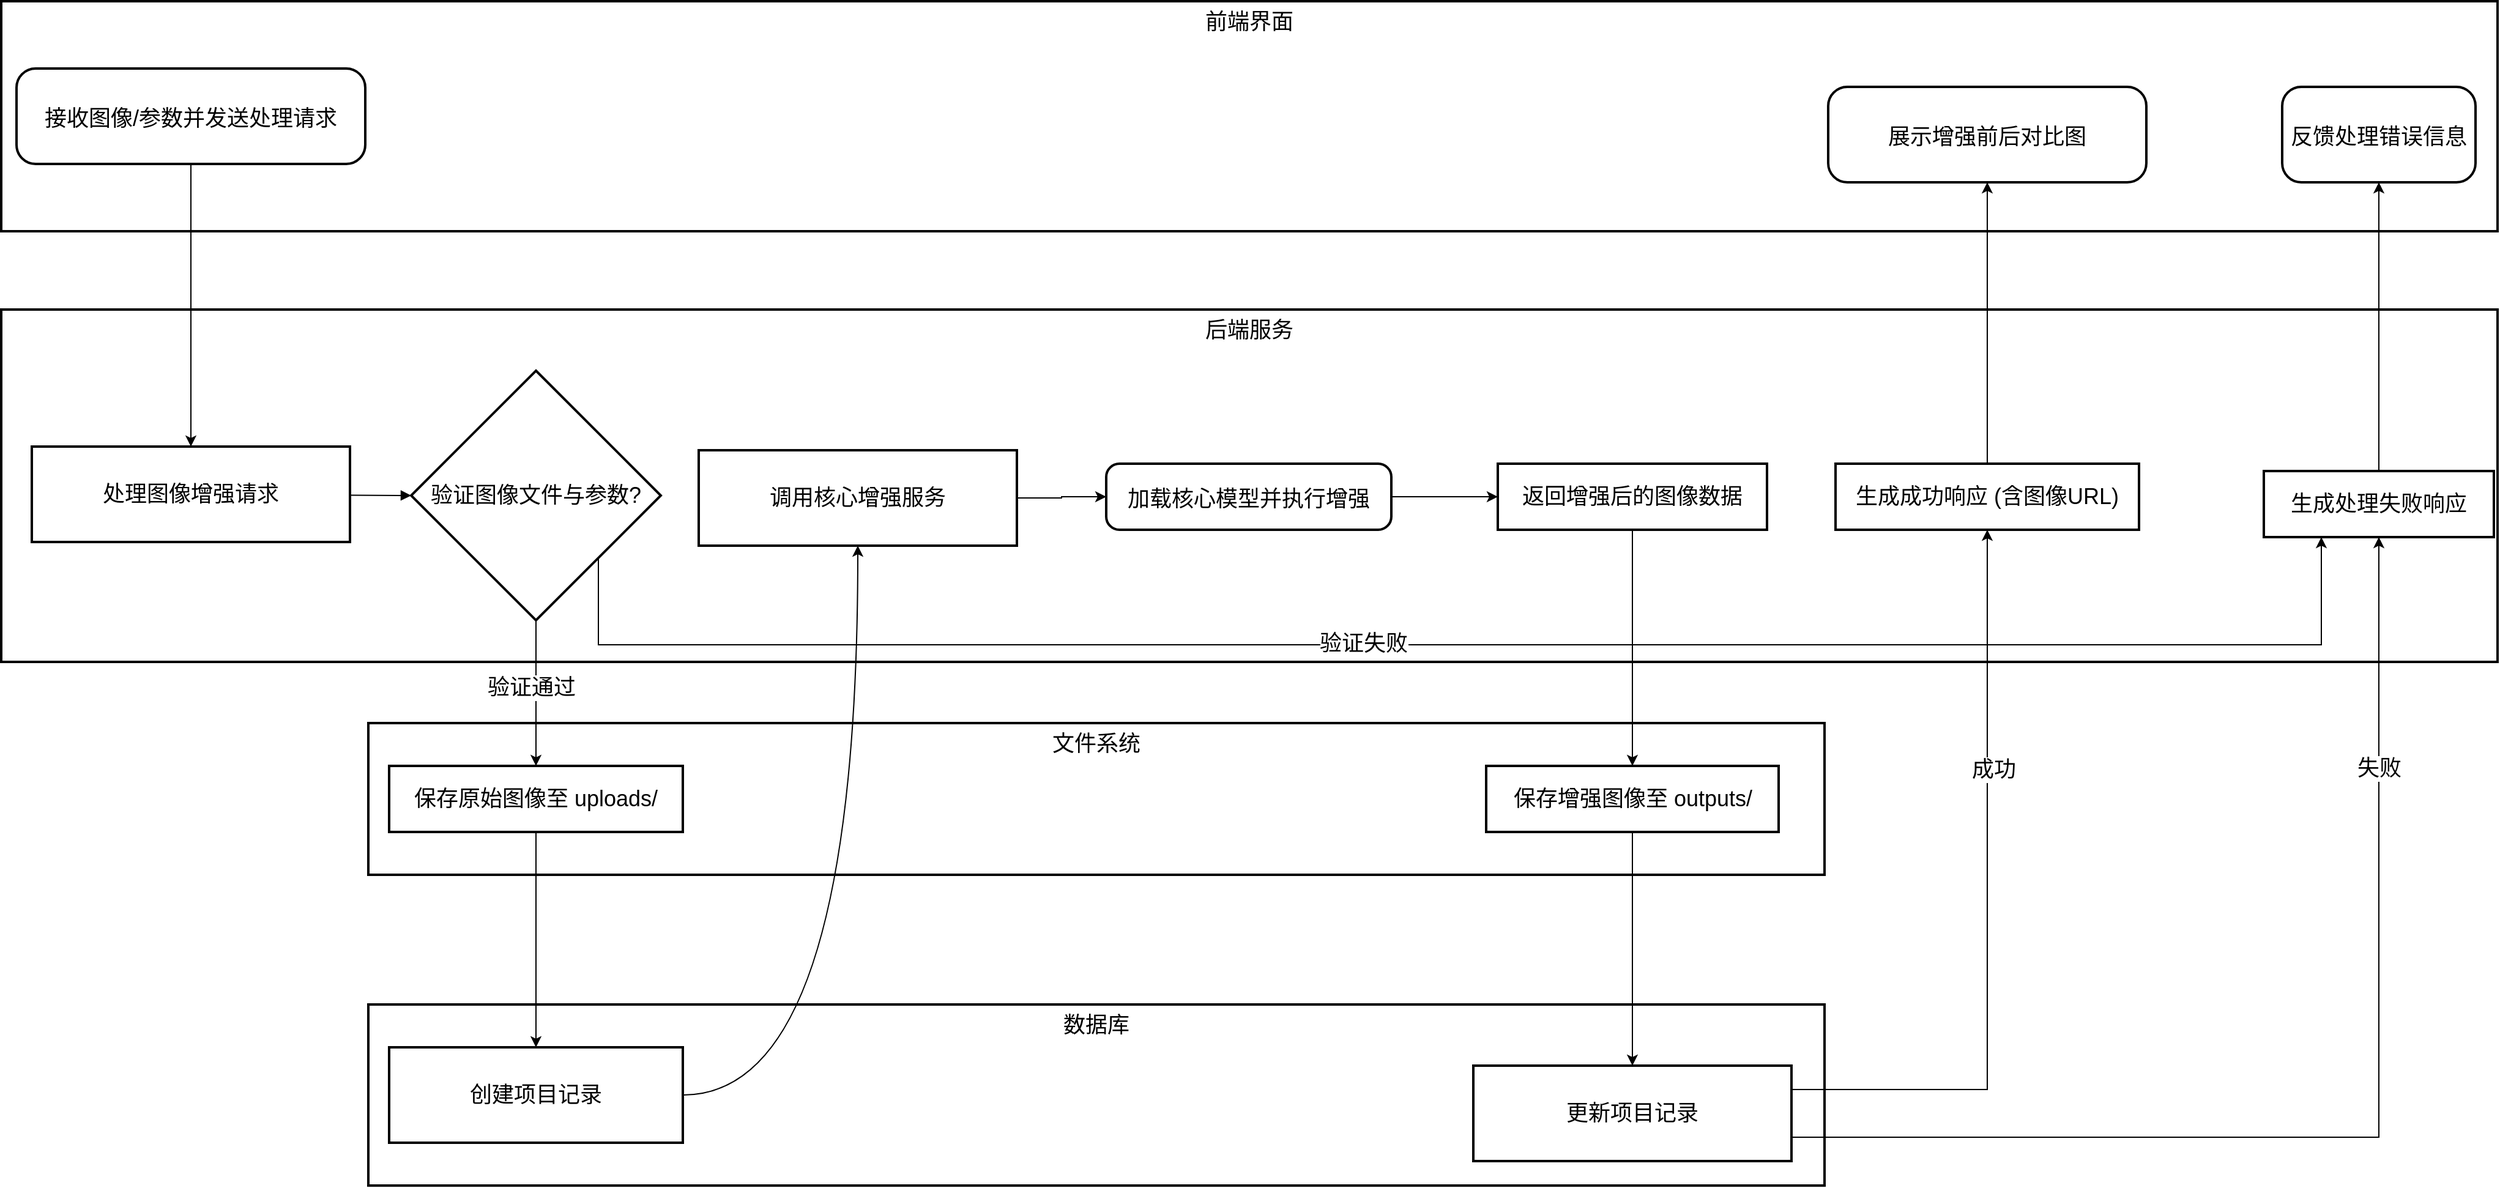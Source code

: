<mxfile version="26.2.15">
  <diagram name="第 1 页" id="3EJtbv37iB2adPKTSykg">
    <mxGraphModel dx="1487" dy="2449" grid="1" gridSize="10" guides="1" tooltips="1" connect="1" arrows="1" fold="1" page="1" pageScale="1" pageWidth="827" pageHeight="1169" math="0" shadow="0">
      <root>
        <mxCell id="0" />
        <mxCell id="1" parent="0" />
        <mxCell id="a7DJOjHJFXQFd17sZ_x1-36" value="数据库" style="whiteSpace=wrap;strokeWidth=2;verticalAlign=top;fontSize=18;" vertex="1" parent="1">
          <mxGeometry x="1340" y="530" width="1190" height="148" as="geometry" />
        </mxCell>
        <mxCell id="a7DJOjHJFXQFd17sZ_x1-37" value="文件系统" style="whiteSpace=wrap;strokeWidth=2;verticalAlign=top;fontSize=18;" vertex="1" parent="1">
          <mxGeometry x="1340" y="300" width="1190" height="124" as="geometry" />
        </mxCell>
        <mxCell id="a7DJOjHJFXQFd17sZ_x1-38" value="核心增强模块" style="whiteSpace=wrap;strokeWidth=2;fontSize=18;" vertex="1" parent="1">
          <mxGeometry x="1945" y="53" width="594" height="124" as="geometry" />
        </mxCell>
        <mxCell id="a7DJOjHJFXQFd17sZ_x1-39" value="后端服务" style="whiteSpace=wrap;strokeWidth=2;verticalAlign=top;fontSize=18;" vertex="1" parent="1">
          <mxGeometry x="1040" y="-38" width="2040" height="288" as="geometry" />
        </mxCell>
        <mxCell id="a7DJOjHJFXQFd17sZ_x1-40" value="前端界面" style="whiteSpace=wrap;strokeWidth=2;verticalAlign=top;fontSize=18;" vertex="1" parent="1">
          <mxGeometry x="1040" y="-290" width="2040" height="188" as="geometry" />
        </mxCell>
        <mxCell id="a7DJOjHJFXQFd17sZ_x1-71" style="edgeStyle=orthogonalEdgeStyle;rounded=0;orthogonalLoop=1;jettySize=auto;html=1;exitX=0.5;exitY=1;exitDx=0;exitDy=0;entryX=0.5;entryY=0;entryDx=0;entryDy=0;fontSize=18;" edge="1" parent="1" source="a7DJOjHJFXQFd17sZ_x1-41" target="a7DJOjHJFXQFd17sZ_x1-44">
          <mxGeometry relative="1" as="geometry" />
        </mxCell>
        <mxCell id="a7DJOjHJFXQFd17sZ_x1-41" value="接收图像/参数并发送处理请求" style="rounded=1;arcSize=20;strokeWidth=2;fontSize=18;" vertex="1" parent="1">
          <mxGeometry x="1052.5" y="-235" width="285" height="78" as="geometry" />
        </mxCell>
        <mxCell id="a7DJOjHJFXQFd17sZ_x1-42" value="展示增强前后对比图" style="rounded=1;arcSize=20;strokeWidth=2;fontSize=18;" vertex="1" parent="1">
          <mxGeometry x="2533" y="-220" width="260" height="78" as="geometry" />
        </mxCell>
        <mxCell id="a7DJOjHJFXQFd17sZ_x1-43" value="反馈处理错误信息" style="rounded=1;arcSize=20;strokeWidth=2;fontSize=18;" vertex="1" parent="1">
          <mxGeometry x="2904" y="-220" width="158" height="78" as="geometry" />
        </mxCell>
        <mxCell id="a7DJOjHJFXQFd17sZ_x1-44" value="处理图像增强请求" style="whiteSpace=wrap;strokeWidth=2;fontSize=18;" vertex="1" parent="1">
          <mxGeometry x="1065" y="74" width="260" height="78" as="geometry" />
        </mxCell>
        <mxCell id="a7DJOjHJFXQFd17sZ_x1-107" style="edgeStyle=orthogonalEdgeStyle;rounded=0;orthogonalLoop=1;jettySize=auto;html=1;exitX=0.5;exitY=1;exitDx=0;exitDy=0;fontSize=18;" edge="1" parent="1" source="a7DJOjHJFXQFd17sZ_x1-45" target="a7DJOjHJFXQFd17sZ_x1-52">
          <mxGeometry relative="1" as="geometry" />
        </mxCell>
        <mxCell id="a7DJOjHJFXQFd17sZ_x1-120" value="验证通过" style="edgeLabel;html=1;align=center;verticalAlign=middle;resizable=0;points=[];fontSize=18;" vertex="1" connectable="0" parent="a7DJOjHJFXQFd17sZ_x1-107">
          <mxGeometry x="-0.076" y="-4" relative="1" as="geometry">
            <mxPoint as="offset" />
          </mxGeometry>
        </mxCell>
        <mxCell id="a7DJOjHJFXQFd17sZ_x1-128" style="edgeStyle=orthogonalEdgeStyle;rounded=0;orthogonalLoop=1;jettySize=auto;html=1;exitX=1;exitY=1;exitDx=0;exitDy=0;entryX=0.25;entryY=1;entryDx=0;entryDy=0;fontSize=18;" edge="1" parent="1" source="a7DJOjHJFXQFd17sZ_x1-45" target="a7DJOjHJFXQFd17sZ_x1-49">
          <mxGeometry relative="1" as="geometry">
            <Array as="points">
              <mxPoint x="1528" y="236" />
              <mxPoint x="2936" y="236" />
            </Array>
          </mxGeometry>
        </mxCell>
        <mxCell id="a7DJOjHJFXQFd17sZ_x1-129" value="验证失败" style="edgeLabel;html=1;align=center;verticalAlign=middle;resizable=0;points=[];fontSize=18;" vertex="1" connectable="0" parent="a7DJOjHJFXQFd17sZ_x1-128">
          <mxGeometry x="-0.112" y="1" relative="1" as="geometry">
            <mxPoint as="offset" />
          </mxGeometry>
        </mxCell>
        <mxCell id="a7DJOjHJFXQFd17sZ_x1-45" value="验证图像文件与参数?" style="rhombus;strokeWidth=2;whiteSpace=wrap;fontSize=18;" vertex="1" parent="1">
          <mxGeometry x="1375" y="12" width="204" height="204" as="geometry" />
        </mxCell>
        <mxCell id="a7DJOjHJFXQFd17sZ_x1-113" style="edgeStyle=orthogonalEdgeStyle;rounded=0;orthogonalLoop=1;jettySize=auto;html=1;exitX=1;exitY=0.5;exitDx=0;exitDy=0;entryX=0;entryY=0.5;entryDx=0;entryDy=0;fontSize=18;" edge="1" parent="1" source="a7DJOjHJFXQFd17sZ_x1-46" target="a7DJOjHJFXQFd17sZ_x1-50">
          <mxGeometry relative="1" as="geometry" />
        </mxCell>
        <mxCell id="a7DJOjHJFXQFd17sZ_x1-46" value="调用核心增强服务" style="whiteSpace=wrap;strokeWidth=2;fontSize=18;" vertex="1" parent="1">
          <mxGeometry x="1610" y="77" width="260" height="78" as="geometry" />
        </mxCell>
        <mxCell id="a7DJOjHJFXQFd17sZ_x1-118" style="edgeStyle=orthogonalEdgeStyle;rounded=0;orthogonalLoop=1;jettySize=auto;html=1;exitX=0.5;exitY=0;exitDx=0;exitDy=0;entryX=0.5;entryY=1;entryDx=0;entryDy=0;fontSize=18;" edge="1" parent="1" source="a7DJOjHJFXQFd17sZ_x1-48" target="a7DJOjHJFXQFd17sZ_x1-42">
          <mxGeometry relative="1" as="geometry" />
        </mxCell>
        <mxCell id="a7DJOjHJFXQFd17sZ_x1-48" value="生成成功响应 (含图像URL)" style="whiteSpace=wrap;strokeWidth=2;fontSize=18;" vertex="1" parent="1">
          <mxGeometry x="2539" y="88" width="248" height="54" as="geometry" />
        </mxCell>
        <mxCell id="a7DJOjHJFXQFd17sZ_x1-119" style="edgeStyle=orthogonalEdgeStyle;rounded=0;orthogonalLoop=1;jettySize=auto;html=1;exitX=0.5;exitY=0;exitDx=0;exitDy=0;fontSize=18;" edge="1" parent="1" source="a7DJOjHJFXQFd17sZ_x1-49" target="a7DJOjHJFXQFd17sZ_x1-43">
          <mxGeometry relative="1" as="geometry" />
        </mxCell>
        <mxCell id="a7DJOjHJFXQFd17sZ_x1-49" value="生成处理失败响应" style="whiteSpace=wrap;strokeWidth=2;fontSize=18;" vertex="1" parent="1">
          <mxGeometry x="2889" y="94" width="188" height="54" as="geometry" />
        </mxCell>
        <mxCell id="a7DJOjHJFXQFd17sZ_x1-114" style="edgeStyle=orthogonalEdgeStyle;rounded=0;orthogonalLoop=1;jettySize=auto;html=1;exitX=1;exitY=0.5;exitDx=0;exitDy=0;entryX=0;entryY=0.5;entryDx=0;entryDy=0;fontSize=18;" edge="1" parent="1" source="a7DJOjHJFXQFd17sZ_x1-50" target="a7DJOjHJFXQFd17sZ_x1-51">
          <mxGeometry relative="1" as="geometry" />
        </mxCell>
        <mxCell id="a7DJOjHJFXQFd17sZ_x1-50" value="加载核心模型并执行增强" style="rounded=1;arcSize=20;strokeWidth=2;fontSize=18;" vertex="1" parent="1">
          <mxGeometry x="1943" y="88" width="233" height="54" as="geometry" />
        </mxCell>
        <mxCell id="a7DJOjHJFXQFd17sZ_x1-111" style="edgeStyle=orthogonalEdgeStyle;rounded=0;orthogonalLoop=1;jettySize=auto;html=1;exitX=0.5;exitY=1;exitDx=0;exitDy=0;entryX=0.5;entryY=0;entryDx=0;entryDy=0;fontSize=18;" edge="1" parent="1" source="a7DJOjHJFXQFd17sZ_x1-51" target="a7DJOjHJFXQFd17sZ_x1-53">
          <mxGeometry relative="1" as="geometry" />
        </mxCell>
        <mxCell id="a7DJOjHJFXQFd17sZ_x1-51" value="返回增强后的图像数据" style="whiteSpace=wrap;strokeWidth=2;fontSize=18;" vertex="1" parent="1">
          <mxGeometry x="2263" y="88" width="220" height="54" as="geometry" />
        </mxCell>
        <mxCell id="a7DJOjHJFXQFd17sZ_x1-108" style="edgeStyle=orthogonalEdgeStyle;rounded=0;orthogonalLoop=1;jettySize=auto;html=1;exitX=0.5;exitY=1;exitDx=0;exitDy=0;fontSize=18;" edge="1" parent="1" source="a7DJOjHJFXQFd17sZ_x1-52" target="a7DJOjHJFXQFd17sZ_x1-54">
          <mxGeometry relative="1" as="geometry" />
        </mxCell>
        <mxCell id="a7DJOjHJFXQFd17sZ_x1-52" value="保存原始图像至 uploads/" style="whiteSpace=wrap;strokeWidth=2;fontSize=18;" vertex="1" parent="1">
          <mxGeometry x="1357" y="335" width="240" height="54" as="geometry" />
        </mxCell>
        <mxCell id="a7DJOjHJFXQFd17sZ_x1-112" style="edgeStyle=orthogonalEdgeStyle;rounded=0;orthogonalLoop=1;jettySize=auto;html=1;exitX=0.5;exitY=1;exitDx=0;exitDy=0;entryX=0.5;entryY=0;entryDx=0;entryDy=0;fontSize=18;" edge="1" parent="1" source="a7DJOjHJFXQFd17sZ_x1-53" target="a7DJOjHJFXQFd17sZ_x1-55">
          <mxGeometry relative="1" as="geometry" />
        </mxCell>
        <mxCell id="a7DJOjHJFXQFd17sZ_x1-53" value="保存增强图像至 outputs/" style="whiteSpace=wrap;strokeWidth=2;fontSize=18;" vertex="1" parent="1">
          <mxGeometry x="2253.5" y="335" width="239" height="54" as="geometry" />
        </mxCell>
        <mxCell id="a7DJOjHJFXQFd17sZ_x1-117" style="edgeStyle=orthogonalEdgeStyle;rounded=0;orthogonalLoop=1;jettySize=auto;html=1;exitX=1;exitY=0.5;exitDx=0;exitDy=0;curved=1;fontSize=18;" edge="1" parent="1" source="a7DJOjHJFXQFd17sZ_x1-54" target="a7DJOjHJFXQFd17sZ_x1-46">
          <mxGeometry relative="1" as="geometry" />
        </mxCell>
        <mxCell id="a7DJOjHJFXQFd17sZ_x1-54" value="创建项目记录" style="whiteSpace=wrap;strokeWidth=2;fontSize=18;" vertex="1" parent="1">
          <mxGeometry x="1357" y="565" width="240" height="78" as="geometry" />
        </mxCell>
        <mxCell id="a7DJOjHJFXQFd17sZ_x1-115" style="edgeStyle=orthogonalEdgeStyle;rounded=0;orthogonalLoop=1;jettySize=auto;html=1;exitX=1;exitY=0.25;exitDx=0;exitDy=0;entryX=0.5;entryY=1;entryDx=0;entryDy=0;fontSize=18;" edge="1" parent="1" source="a7DJOjHJFXQFd17sZ_x1-55" target="a7DJOjHJFXQFd17sZ_x1-48">
          <mxGeometry relative="1" as="geometry" />
        </mxCell>
        <mxCell id="a7DJOjHJFXQFd17sZ_x1-125" value="成功" style="edgeLabel;html=1;align=center;verticalAlign=middle;resizable=0;points=[];fontSize=18;" vertex="1" connectable="0" parent="a7DJOjHJFXQFd17sZ_x1-115">
          <mxGeometry x="0.365" y="-5" relative="1" as="geometry">
            <mxPoint as="offset" />
          </mxGeometry>
        </mxCell>
        <mxCell id="a7DJOjHJFXQFd17sZ_x1-116" style="edgeStyle=orthogonalEdgeStyle;rounded=0;orthogonalLoop=1;jettySize=auto;html=1;exitX=1;exitY=0.75;exitDx=0;exitDy=0;entryX=0.5;entryY=1;entryDx=0;entryDy=0;fontSize=18;" edge="1" parent="1" source="a7DJOjHJFXQFd17sZ_x1-55" target="a7DJOjHJFXQFd17sZ_x1-49">
          <mxGeometry relative="1" as="geometry" />
        </mxCell>
        <mxCell id="a7DJOjHJFXQFd17sZ_x1-127" value="失败" style="edgeLabel;html=1;align=center;verticalAlign=middle;resizable=0;points=[];fontSize=18;" vertex="1" connectable="0" parent="a7DJOjHJFXQFd17sZ_x1-116">
          <mxGeometry x="0.585" y="-3" relative="1" as="geometry">
            <mxPoint x="-3" y="-13" as="offset" />
          </mxGeometry>
        </mxCell>
        <mxCell id="a7DJOjHJFXQFd17sZ_x1-55" value="更新项目记录" style="whiteSpace=wrap;strokeWidth=2;fontSize=18;" vertex="1" parent="1">
          <mxGeometry x="2243" y="580" width="260" height="78" as="geometry" />
        </mxCell>
        <mxCell id="a7DJOjHJFXQFd17sZ_x1-57" value="" style="curved=1;startArrow=none;endArrow=block;exitX=1;exitY=0.51;entryX=0;entryY=0.5;rounded=0;fontSize=18;" edge="1" parent="1" source="a7DJOjHJFXQFd17sZ_x1-44" target="a7DJOjHJFXQFd17sZ_x1-45">
          <mxGeometry relative="1" as="geometry">
            <Array as="points" />
          </mxGeometry>
        </mxCell>
      </root>
    </mxGraphModel>
  </diagram>
</mxfile>
